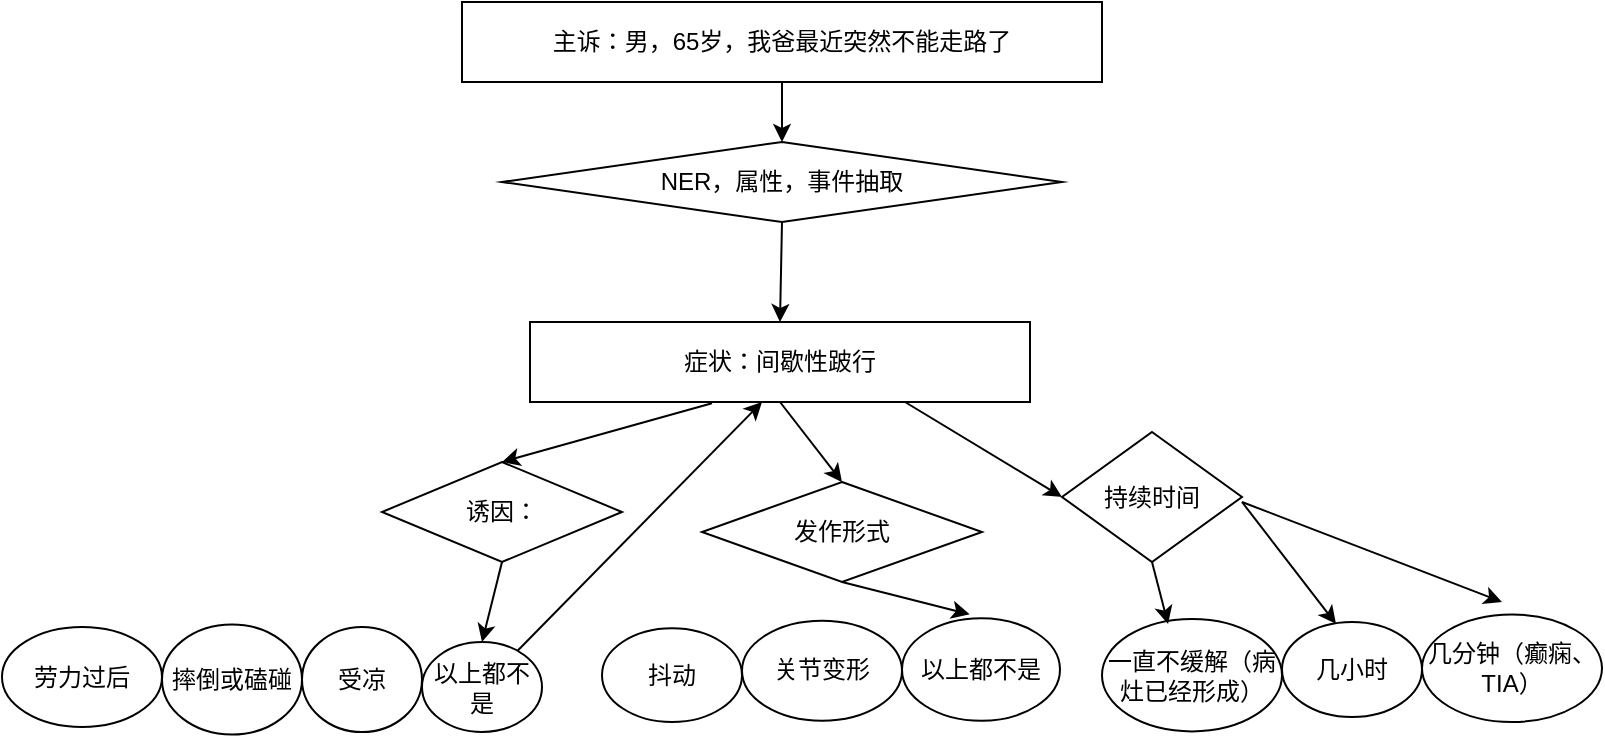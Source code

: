 <mxfile version="20.0.4" type="github">
  <diagram id="HOxKXjVEEQHuZbr7ICWv" name="Page-1">
    <mxGraphModel dx="1865" dy="539" grid="1" gridSize="10" guides="1" tooltips="1" connect="1" arrows="1" fold="1" page="1" pageScale="1" pageWidth="827" pageHeight="1169" math="0" shadow="0">
      <root>
        <mxCell id="0" />
        <mxCell id="1" parent="0" />
        <mxCell id="X9wH3CNpNNGaRG8ekS3V-3" value="症状：间歇性跛行" style="rounded=0;whiteSpace=wrap;html=1;" vertex="1" parent="1">
          <mxGeometry x="164" y="160" width="250" height="40" as="geometry" />
        </mxCell>
        <mxCell id="X9wH3CNpNNGaRG8ekS3V-4" value="主诉：男，65岁，我爸最近突然不能走路了" style="rounded=0;whiteSpace=wrap;html=1;" vertex="1" parent="1">
          <mxGeometry x="130" width="320" height="40" as="geometry" />
        </mxCell>
        <mxCell id="X9wH3CNpNNGaRG8ekS3V-5" value="NER，属性，事件抽取" style="rhombus;whiteSpace=wrap;html=1;" vertex="1" parent="1">
          <mxGeometry x="150" y="70" width="280" height="40" as="geometry" />
        </mxCell>
        <mxCell id="X9wH3CNpNNGaRG8ekS3V-7" value="诱因：" style="rhombus;whiteSpace=wrap;html=1;" vertex="1" parent="1">
          <mxGeometry x="90" y="230" width="120" height="50" as="geometry" />
        </mxCell>
        <mxCell id="X9wH3CNpNNGaRG8ekS3V-10" value="劳力过后" style="ellipse;whiteSpace=wrap;html=1;" vertex="1" parent="1">
          <mxGeometry x="-100" y="312.5" width="80" height="50" as="geometry" />
        </mxCell>
        <mxCell id="X9wH3CNpNNGaRG8ekS3V-11" value="受凉" style="ellipse;whiteSpace=wrap;html=1;" vertex="1" parent="1">
          <mxGeometry x="50" y="312.5" width="60" height="52.5" as="geometry" />
        </mxCell>
        <mxCell id="X9wH3CNpNNGaRG8ekS3V-13" value="摔倒或磕碰" style="ellipse;whiteSpace=wrap;html=1;" vertex="1" parent="1">
          <mxGeometry x="-20" y="311.25" width="70" height="55" as="geometry" />
        </mxCell>
        <mxCell id="X9wH3CNpNNGaRG8ekS3V-14" value="以上都不是" style="ellipse;whiteSpace=wrap;html=1;" vertex="1" parent="1">
          <mxGeometry x="110" y="320" width="60" height="45" as="geometry" />
        </mxCell>
        <mxCell id="X9wH3CNpNNGaRG8ekS3V-15" value="" style="endArrow=classic;html=1;rounded=0;entryX=0.5;entryY=0;entryDx=0;entryDy=0;exitX=0.5;exitY=1;exitDx=0;exitDy=0;" edge="1" parent="1" source="X9wH3CNpNNGaRG8ekS3V-3" target="X9wH3CNpNNGaRG8ekS3V-20">
          <mxGeometry width="50" height="50" relative="1" as="geometry">
            <mxPoint x="415" y="190" as="sourcePoint" />
            <mxPoint x="465" y="140" as="targetPoint" />
          </mxGeometry>
        </mxCell>
        <mxCell id="X9wH3CNpNNGaRG8ekS3V-17" value="" style="endArrow=classic;html=1;rounded=0;exitX=0.5;exitY=1;exitDx=0;exitDy=0;entryX=0.428;entryY=-0.038;entryDx=0;entryDy=0;entryPerimeter=0;" edge="1" parent="1" source="X9wH3CNpNNGaRG8ekS3V-20" target="X9wH3CNpNNGaRG8ekS3V-23">
          <mxGeometry width="50" height="50" relative="1" as="geometry">
            <mxPoint x="520" y="290" as="sourcePoint" />
            <mxPoint x="570" y="240" as="targetPoint" />
          </mxGeometry>
        </mxCell>
        <mxCell id="X9wH3CNpNNGaRG8ekS3V-19" value="" style="endArrow=classic;html=1;rounded=0;entryX=0.464;entryY=1;entryDx=0;entryDy=0;entryPerimeter=0;" edge="1" parent="1" source="X9wH3CNpNNGaRG8ekS3V-14" target="X9wH3CNpNNGaRG8ekS3V-3">
          <mxGeometry width="50" height="50" relative="1" as="geometry">
            <mxPoint x="350" y="300" as="sourcePoint" />
            <mxPoint x="290" y="210" as="targetPoint" />
          </mxGeometry>
        </mxCell>
        <mxCell id="X9wH3CNpNNGaRG8ekS3V-20" value="发作形式" style="rhombus;whiteSpace=wrap;html=1;" vertex="1" parent="1">
          <mxGeometry x="250" y="240" width="140" height="50" as="geometry" />
        </mxCell>
        <mxCell id="X9wH3CNpNNGaRG8ekS3V-21" value="抖动" style="ellipse;whiteSpace=wrap;html=1;" vertex="1" parent="1">
          <mxGeometry x="200" y="313.13" width="70" height="46.87" as="geometry" />
        </mxCell>
        <mxCell id="X9wH3CNpNNGaRG8ekS3V-22" value="关节变形" style="ellipse;whiteSpace=wrap;html=1;" vertex="1" parent="1">
          <mxGeometry x="270" y="309.38" width="80" height="50" as="geometry" />
        </mxCell>
        <mxCell id="X9wH3CNpNNGaRG8ekS3V-23" value="以上都不是" style="ellipse;whiteSpace=wrap;html=1;" vertex="1" parent="1">
          <mxGeometry x="350" y="308.13" width="79" height="51.25" as="geometry" />
        </mxCell>
        <mxCell id="X9wH3CNpNNGaRG8ekS3V-26" value="持续时间" style="rhombus;whiteSpace=wrap;html=1;" vertex="1" parent="1">
          <mxGeometry x="430" y="215" width="90" height="65" as="geometry" />
        </mxCell>
        <mxCell id="X9wH3CNpNNGaRG8ekS3V-27" value="几分钟（癫痫、TIA）" style="ellipse;whiteSpace=wrap;html=1;" vertex="1" parent="1">
          <mxGeometry x="610" y="306.25" width="90" height="53.75" as="geometry" />
        </mxCell>
        <mxCell id="X9wH3CNpNNGaRG8ekS3V-28" value="几小时" style="ellipse;whiteSpace=wrap;html=1;" vertex="1" parent="1">
          <mxGeometry x="540" y="310" width="70" height="47.5" as="geometry" />
        </mxCell>
        <mxCell id="X9wH3CNpNNGaRG8ekS3V-29" value="一直不缓解（病灶已经形成）" style="ellipse;whiteSpace=wrap;html=1;" vertex="1" parent="1">
          <mxGeometry x="450" y="308.44" width="90" height="56.25" as="geometry" />
        </mxCell>
        <mxCell id="X9wH3CNpNNGaRG8ekS3V-30" value="" style="endArrow=classic;html=1;rounded=0;entryX=0;entryY=0.5;entryDx=0;entryDy=0;exitX=0.75;exitY=1;exitDx=0;exitDy=0;" edge="1" parent="1" source="X9wH3CNpNNGaRG8ekS3V-3" target="X9wH3CNpNNGaRG8ekS3V-26">
          <mxGeometry width="50" height="50" relative="1" as="geometry">
            <mxPoint x="450" y="180" as="sourcePoint" />
            <mxPoint x="500" y="130" as="targetPoint" />
          </mxGeometry>
        </mxCell>
        <mxCell id="X9wH3CNpNNGaRG8ekS3V-32" value="" style="endArrow=classic;html=1;rounded=0;entryX=0.386;entryY=0.021;entryDx=0;entryDy=0;entryPerimeter=0;" edge="1" parent="1" target="X9wH3CNpNNGaRG8ekS3V-28">
          <mxGeometry width="50" height="50" relative="1" as="geometry">
            <mxPoint x="520" y="250" as="sourcePoint" />
            <mxPoint x="570" y="200" as="targetPoint" />
          </mxGeometry>
        </mxCell>
        <mxCell id="X9wH3CNpNNGaRG8ekS3V-33" value="" style="endArrow=classic;html=1;rounded=0;exitX=0.5;exitY=1;exitDx=0;exitDy=0;" edge="1" parent="1" source="X9wH3CNpNNGaRG8ekS3V-4" target="X9wH3CNpNNGaRG8ekS3V-5">
          <mxGeometry width="50" height="50" relative="1" as="geometry">
            <mxPoint x="290" y="50" as="sourcePoint" />
            <mxPoint x="320" y="40" as="targetPoint" />
          </mxGeometry>
        </mxCell>
        <mxCell id="X9wH3CNpNNGaRG8ekS3V-34" value="" style="endArrow=classic;html=1;rounded=0;entryX=0.367;entryY=0.046;entryDx=0;entryDy=0;entryPerimeter=0;exitX=0.5;exitY=1;exitDx=0;exitDy=0;" edge="1" parent="1" source="X9wH3CNpNNGaRG8ekS3V-26" target="X9wH3CNpNNGaRG8ekS3V-29">
          <mxGeometry width="50" height="50" relative="1" as="geometry">
            <mxPoint x="480" y="280" as="sourcePoint" />
            <mxPoint x="530" y="230" as="targetPoint" />
          </mxGeometry>
        </mxCell>
        <mxCell id="X9wH3CNpNNGaRG8ekS3V-35" value="" style="endArrow=classic;html=1;rounded=0;exitX=0.5;exitY=1;exitDx=0;exitDy=0;entryX=0.5;entryY=0;entryDx=0;entryDy=0;" edge="1" parent="1" source="X9wH3CNpNNGaRG8ekS3V-5" target="X9wH3CNpNNGaRG8ekS3V-3">
          <mxGeometry width="50" height="50" relative="1" as="geometry">
            <mxPoint x="270" y="180" as="sourcePoint" />
            <mxPoint x="320" y="130" as="targetPoint" />
          </mxGeometry>
        </mxCell>
        <mxCell id="X9wH3CNpNNGaRG8ekS3V-36" value="" style="endArrow=classic;html=1;rounded=0;exitX=0.364;exitY=1.015;exitDx=0;exitDy=0;exitPerimeter=0;entryX=0.5;entryY=0;entryDx=0;entryDy=0;" edge="1" parent="1" source="X9wH3CNpNNGaRG8ekS3V-3" target="X9wH3CNpNNGaRG8ekS3V-7">
          <mxGeometry width="50" height="50" relative="1" as="geometry">
            <mxPoint x="170" y="240" as="sourcePoint" />
            <mxPoint x="220" y="190" as="targetPoint" />
          </mxGeometry>
        </mxCell>
        <mxCell id="X9wH3CNpNNGaRG8ekS3V-38" value="" style="endArrow=classic;html=1;rounded=0;entryX=0.5;entryY=0;entryDx=0;entryDy=0;exitX=0.5;exitY=1;exitDx=0;exitDy=0;" edge="1" parent="1" source="X9wH3CNpNNGaRG8ekS3V-7" target="X9wH3CNpNNGaRG8ekS3V-14">
          <mxGeometry width="50" height="50" relative="1" as="geometry">
            <mxPoint x="120" y="320" as="sourcePoint" />
            <mxPoint x="170" y="270" as="targetPoint" />
          </mxGeometry>
        </mxCell>
        <mxCell id="X9wH3CNpNNGaRG8ekS3V-39" value="" style="endArrow=classic;html=1;rounded=0;" edge="1" parent="1">
          <mxGeometry width="50" height="50" relative="1" as="geometry">
            <mxPoint x="520" y="250" as="sourcePoint" />
            <mxPoint x="650" y="300" as="targetPoint" />
          </mxGeometry>
        </mxCell>
      </root>
    </mxGraphModel>
  </diagram>
</mxfile>
